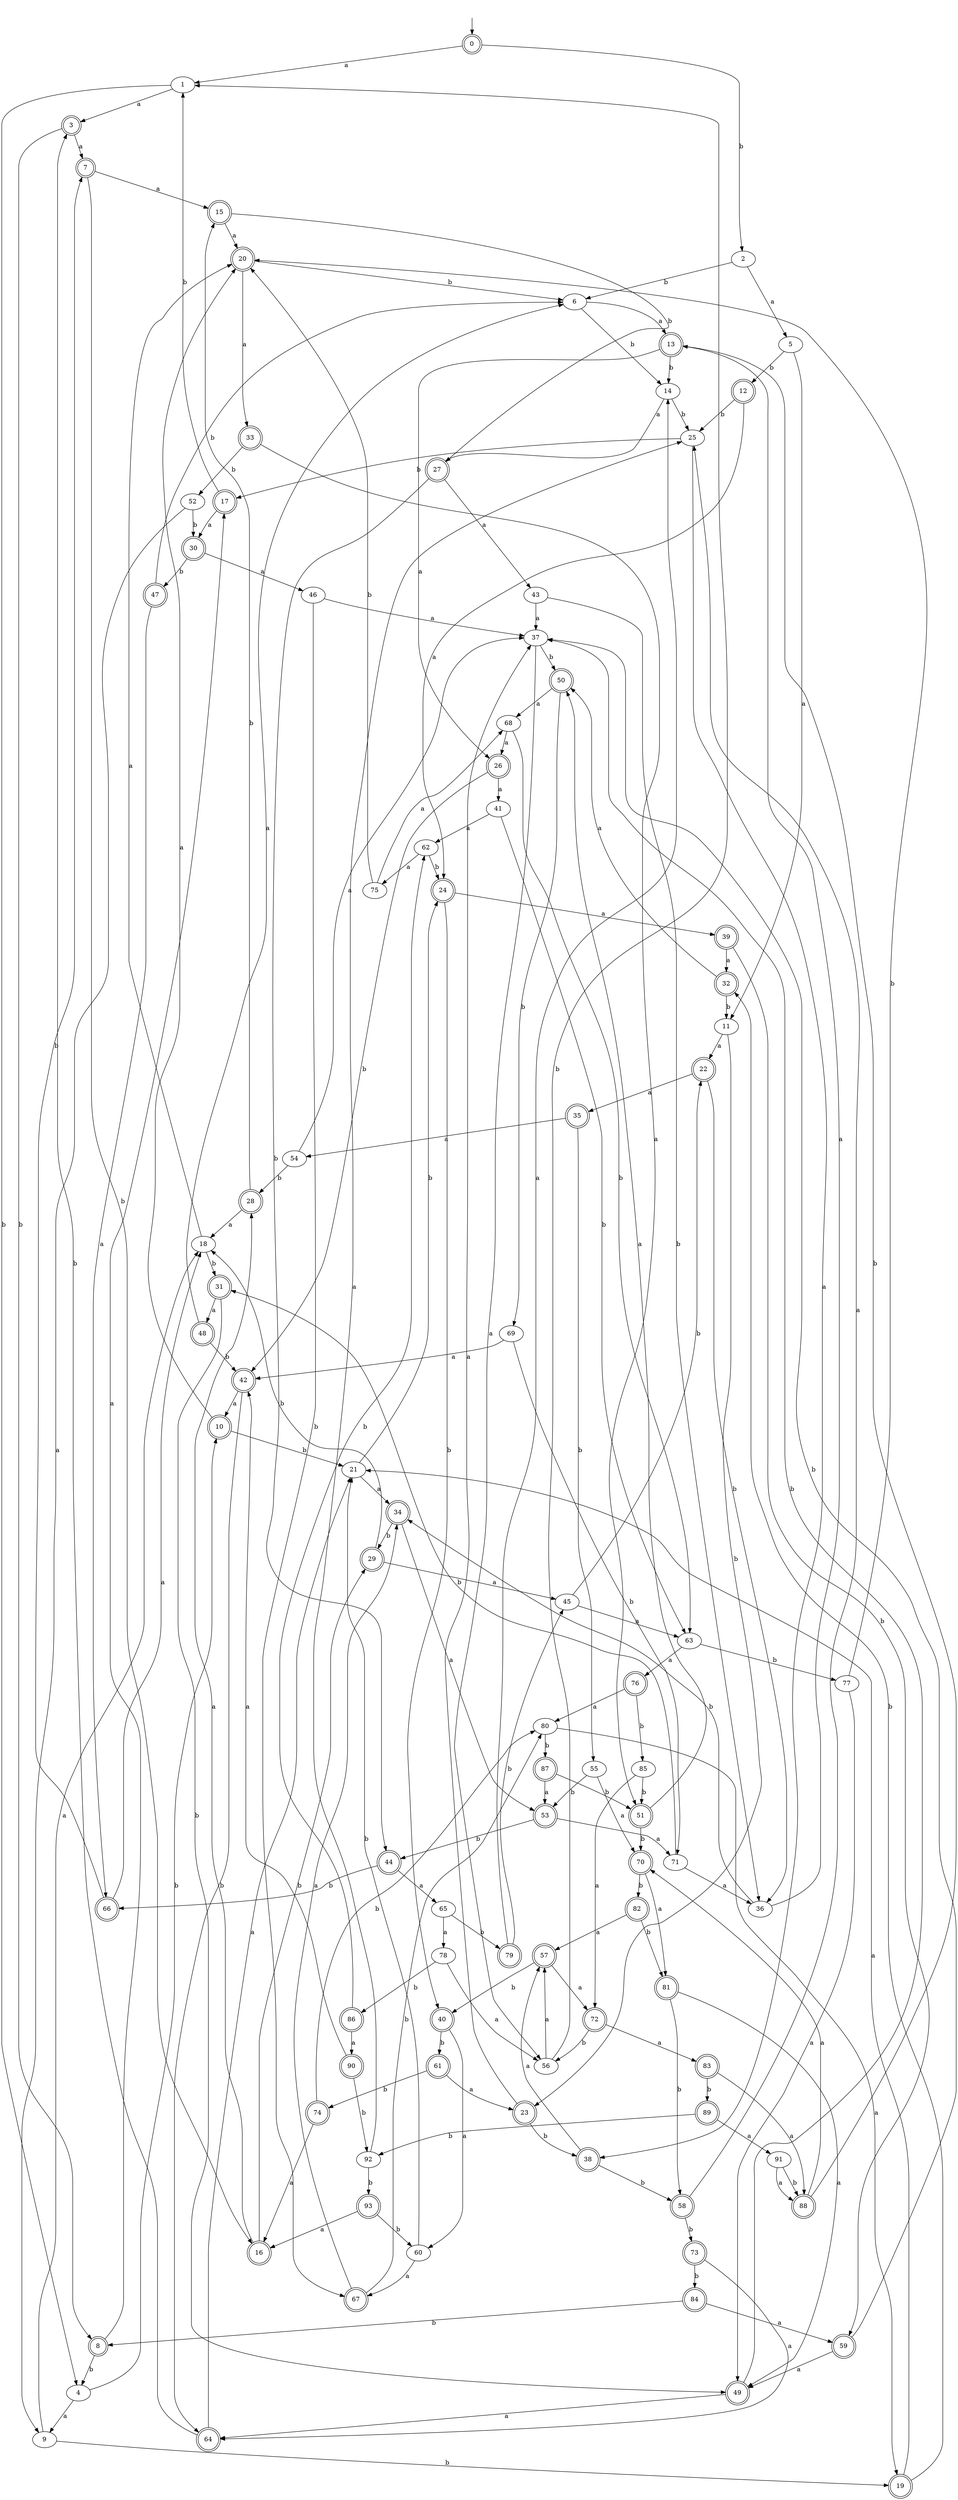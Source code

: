 digraph RandomDFA {
  __start0 [label="", shape=none];
  __start0 -> 0 [label=""];
  0 [shape=circle] [shape=doublecircle]
  0 -> 1 [label="a"]
  0 -> 2 [label="b"]
  1
  1 -> 3 [label="a"]
  1 -> 4 [label="b"]
  2
  2 -> 5 [label="a"]
  2 -> 6 [label="b"]
  3 [shape=doublecircle]
  3 -> 7 [label="a"]
  3 -> 8 [label="b"]
  4
  4 -> 9 [label="a"]
  4 -> 10 [label="b"]
  5
  5 -> 11 [label="a"]
  5 -> 12 [label="b"]
  6
  6 -> 13 [label="a"]
  6 -> 14 [label="b"]
  7 [shape=doublecircle]
  7 -> 15 [label="a"]
  7 -> 16 [label="b"]
  8 [shape=doublecircle]
  8 -> 17 [label="a"]
  8 -> 4 [label="b"]
  9
  9 -> 18 [label="a"]
  9 -> 19 [label="b"]
  10 [shape=doublecircle]
  10 -> 20 [label="a"]
  10 -> 21 [label="b"]
  11
  11 -> 22 [label="a"]
  11 -> 23 [label="b"]
  12 [shape=doublecircle]
  12 -> 24 [label="a"]
  12 -> 25 [label="b"]
  13 [shape=doublecircle]
  13 -> 26 [label="a"]
  13 -> 14 [label="b"]
  14
  14 -> 27 [label="a"]
  14 -> 25 [label="b"]
  15 [shape=doublecircle]
  15 -> 20 [label="a"]
  15 -> 27 [label="b"]
  16 [shape=doublecircle]
  16 -> 28 [label="a"]
  16 -> 29 [label="b"]
  17 [shape=doublecircle]
  17 -> 30 [label="a"]
  17 -> 1 [label="b"]
  18
  18 -> 20 [label="a"]
  18 -> 31 [label="b"]
  19 [shape=doublecircle]
  19 -> 21 [label="a"]
  19 -> 32 [label="b"]
  20 [shape=doublecircle]
  20 -> 33 [label="a"]
  20 -> 6 [label="b"]
  21
  21 -> 34 [label="a"]
  21 -> 24 [label="b"]
  22 [shape=doublecircle]
  22 -> 35 [label="a"]
  22 -> 36 [label="b"]
  23 [shape=doublecircle]
  23 -> 37 [label="a"]
  23 -> 38 [label="b"]
  24 [shape=doublecircle]
  24 -> 39 [label="a"]
  24 -> 40 [label="b"]
  25
  25 -> 38 [label="a"]
  25 -> 17 [label="b"]
  26 [shape=doublecircle]
  26 -> 41 [label="a"]
  26 -> 42 [label="b"]
  27 [shape=doublecircle]
  27 -> 43 [label="a"]
  27 -> 44 [label="b"]
  28 [shape=doublecircle]
  28 -> 18 [label="a"]
  28 -> 15 [label="b"]
  29 [shape=doublecircle]
  29 -> 45 [label="a"]
  29 -> 18 [label="b"]
  30 [shape=doublecircle]
  30 -> 46 [label="a"]
  30 -> 47 [label="b"]
  31 [shape=doublecircle]
  31 -> 48 [label="a"]
  31 -> 49 [label="b"]
  32 [shape=doublecircle]
  32 -> 50 [label="a"]
  32 -> 11 [label="b"]
  33 [shape=doublecircle]
  33 -> 51 [label="a"]
  33 -> 52 [label="b"]
  34 [shape=doublecircle]
  34 -> 53 [label="a"]
  34 -> 29 [label="b"]
  35 [shape=doublecircle]
  35 -> 54 [label="a"]
  35 -> 55 [label="b"]
  36
  36 -> 13 [label="a"]
  36 -> 34 [label="b"]
  37
  37 -> 56 [label="a"]
  37 -> 50 [label="b"]
  38 [shape=doublecircle]
  38 -> 57 [label="a"]
  38 -> 58 [label="b"]
  39 [shape=doublecircle]
  39 -> 32 [label="a"]
  39 -> 59 [label="b"]
  40 [shape=doublecircle]
  40 -> 60 [label="a"]
  40 -> 61 [label="b"]
  41
  41 -> 62 [label="a"]
  41 -> 63 [label="b"]
  42 [shape=doublecircle]
  42 -> 10 [label="a"]
  42 -> 64 [label="b"]
  43
  43 -> 37 [label="a"]
  43 -> 36 [label="b"]
  44 [shape=doublecircle]
  44 -> 65 [label="a"]
  44 -> 66 [label="b"]
  45
  45 -> 63 [label="a"]
  45 -> 22 [label="b"]
  46
  46 -> 37 [label="a"]
  46 -> 67 [label="b"]
  47 [shape=doublecircle]
  47 -> 66 [label="a"]
  47 -> 6 [label="b"]
  48 [shape=doublecircle]
  48 -> 6 [label="a"]
  48 -> 42 [label="b"]
  49 [shape=doublecircle]
  49 -> 64 [label="a"]
  49 -> 37 [label="b"]
  50 [shape=doublecircle]
  50 -> 68 [label="a"]
  50 -> 69 [label="b"]
  51 [shape=doublecircle]
  51 -> 50 [label="a"]
  51 -> 70 [label="b"]
  52
  52 -> 9 [label="a"]
  52 -> 30 [label="b"]
  53 [shape=doublecircle]
  53 -> 71 [label="a"]
  53 -> 44 [label="b"]
  54
  54 -> 37 [label="a"]
  54 -> 28 [label="b"]
  55
  55 -> 70 [label="a"]
  55 -> 53 [label="b"]
  56
  56 -> 57 [label="a"]
  56 -> 1 [label="b"]
  57 [shape=doublecircle]
  57 -> 72 [label="a"]
  57 -> 40 [label="b"]
  58 [shape=doublecircle]
  58 -> 25 [label="a"]
  58 -> 73 [label="b"]
  59 [shape=doublecircle]
  59 -> 49 [label="a"]
  59 -> 37 [label="b"]
  60
  60 -> 67 [label="a"]
  60 -> 21 [label="b"]
  61 [shape=doublecircle]
  61 -> 23 [label="a"]
  61 -> 74 [label="b"]
  62
  62 -> 75 [label="a"]
  62 -> 24 [label="b"]
  63
  63 -> 76 [label="a"]
  63 -> 77 [label="b"]
  64 [shape=doublecircle]
  64 -> 21 [label="a"]
  64 -> 3 [label="b"]
  65
  65 -> 78 [label="a"]
  65 -> 79 [label="b"]
  66 [shape=doublecircle]
  66 -> 18 [label="a"]
  66 -> 7 [label="b"]
  67 [shape=doublecircle]
  67 -> 34 [label="a"]
  67 -> 80 [label="b"]
  68
  68 -> 26 [label="a"]
  68 -> 63 [label="b"]
  69
  69 -> 42 [label="a"]
  69 -> 71 [label="b"]
  70 [shape=doublecircle]
  70 -> 81 [label="a"]
  70 -> 82 [label="b"]
  71
  71 -> 36 [label="a"]
  71 -> 31 [label="b"]
  72 [shape=doublecircle]
  72 -> 83 [label="a"]
  72 -> 56 [label="b"]
  73 [shape=doublecircle]
  73 -> 64 [label="a"]
  73 -> 84 [label="b"]
  74 [shape=doublecircle]
  74 -> 16 [label="a"]
  74 -> 80 [label="b"]
  75
  75 -> 68 [label="a"]
  75 -> 20 [label="b"]
  76 [shape=doublecircle]
  76 -> 80 [label="a"]
  76 -> 85 [label="b"]
  77
  77 -> 49 [label="a"]
  77 -> 20 [label="b"]
  78
  78 -> 56 [label="a"]
  78 -> 86 [label="b"]
  79 [shape=doublecircle]
  79 -> 14 [label="a"]
  79 -> 45 [label="b"]
  80
  80 -> 19 [label="a"]
  80 -> 87 [label="b"]
  81 [shape=doublecircle]
  81 -> 49 [label="a"]
  81 -> 58 [label="b"]
  82 [shape=doublecircle]
  82 -> 57 [label="a"]
  82 -> 81 [label="b"]
  83 [shape=doublecircle]
  83 -> 88 [label="a"]
  83 -> 89 [label="b"]
  84 [shape=doublecircle]
  84 -> 59 [label="a"]
  84 -> 8 [label="b"]
  85
  85 -> 72 [label="a"]
  85 -> 51 [label="b"]
  86 [shape=doublecircle]
  86 -> 90 [label="a"]
  86 -> 62 [label="b"]
  87 [shape=doublecircle]
  87 -> 53 [label="a"]
  87 -> 51 [label="b"]
  88 [shape=doublecircle]
  88 -> 70 [label="a"]
  88 -> 13 [label="b"]
  89 [shape=doublecircle]
  89 -> 91 [label="a"]
  89 -> 92 [label="b"]
  90 [shape=doublecircle]
  90 -> 42 [label="a"]
  90 -> 92 [label="b"]
  91
  91 -> 88 [label="a"]
  91 -> 88 [label="b"]
  92
  92 -> 25 [label="a"]
  92 -> 93 [label="b"]
  93 [shape=doublecircle]
  93 -> 16 [label="a"]
  93 -> 60 [label="b"]
}
